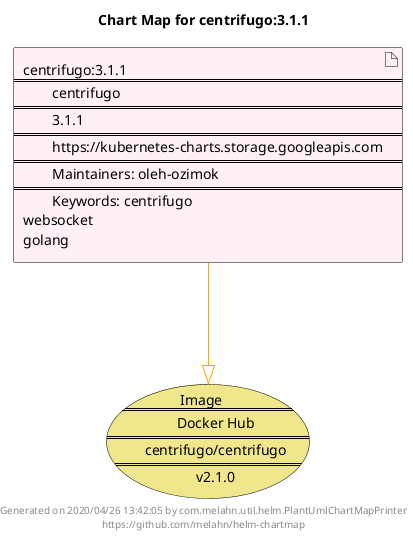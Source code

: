 @startuml
skinparam linetype ortho
skinparam backgroundColor white
skinparam usecaseBorderColor black
skinparam usecaseArrowColor LightSlateGray
skinparam artifactBorderColor black
skinparam artifactArrowColor LightSlateGray

title Chart Map for centrifugo:3.1.1

'There is one referenced Helm Chart
artifact "centrifugo:3.1.1\n====\n\tcentrifugo\n====\n\t3.1.1\n====\n\thttps://kubernetes-charts.storage.googleapis.com\n====\n\tMaintainers: oleh-ozimok\n====\n\tKeywords: centrifugo\nwebsocket\ngolang" as centrifugo_3_1_1 #LavenderBlush

'There is one referenced Docker Image
usecase "Image\n====\n\tDocker Hub\n====\n\tcentrifugo/centrifugo\n====\n\tv2.1.0" as centrifugo_centrifugo_v2_1_0 #Khaki

'Chart Dependencies
centrifugo_3_1_1--[#orange]-|>centrifugo_centrifugo_v2_1_0

center footer Generated on 2020/04/26 13:42:05 by com.melahn.util.helm.PlantUmlChartMapPrinter\nhttps://github.com/melahn/helm-chartmap
@enduml
